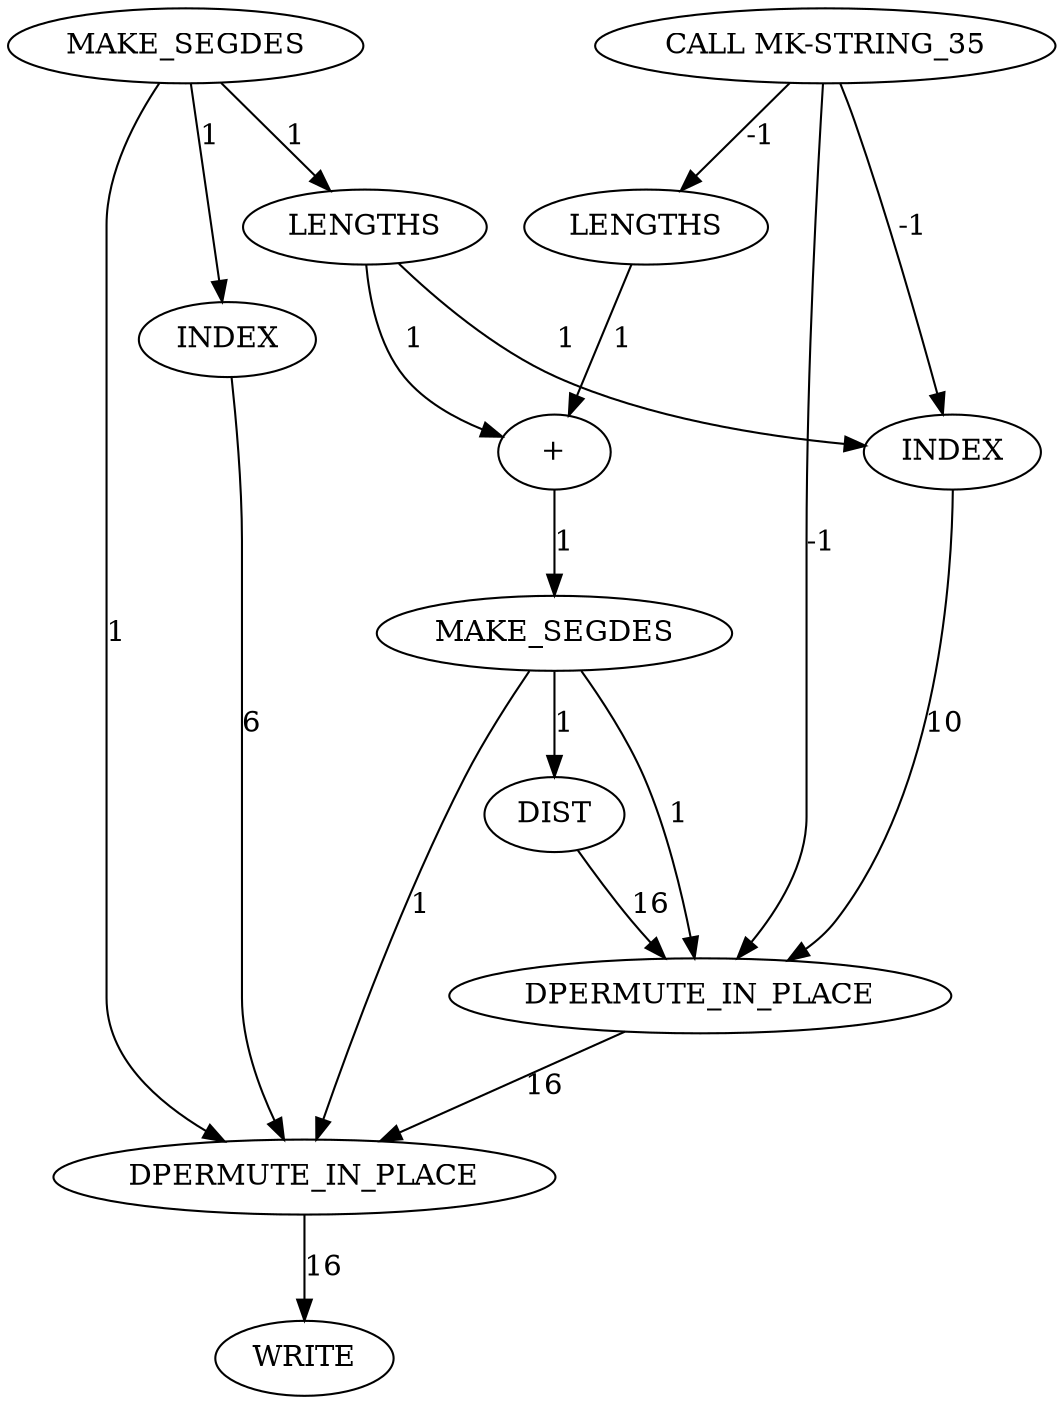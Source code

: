 digraph {
	is_B_INST_5104 [label=DIST cost=43]
	is_B_INST_5098 [label=MAKE_SEGDES cost=43]
	is_B_INST_5093 [label="+" cost=86]
	is_B_INST_5070 [label=INDEX cost=2021]
	is_B_INST_5082 [label=INDEX cost=172]
	is_B_INST_5128 [label=WRITE cost=0]
	is_B_INST_6659 [label=DPERMUTE_IN_PLACE cost=86]
	is_B_INST_5074 [label=LENGTHS cost=43]
	is_B_INST_1095 [label=MAKE_SEGDES cost=13330]
	is_B_INST_6658 [label=DPERMUTE_IN_PLACE cost=258]
	is_B_INST_1098 [label="CALL MK-STRING_35" cost=0]
	is_B_INST_5092 [label=LENGTHS cost=1]
	is_B_INST_5104 -> is_B_INST_6658 [label=16 cost=16]
	is_B_INST_5098 -> is_B_INST_5104 [label=1 cost=1]
	is_B_INST_5098 -> is_B_INST_6658 [label=1 cost=1]
	is_B_INST_5098 -> is_B_INST_6659 [label=1 cost=1]
	is_B_INST_5093 -> is_B_INST_5098 [label=1 cost=1]
	is_B_INST_5070 -> is_B_INST_6659 [label=6 cost=6]
	is_B_INST_5082 -> is_B_INST_6658 [label=10 cost=10]
	is_B_INST_6659 -> is_B_INST_5128 [label=16 cost=16]
	is_B_INST_5074 -> is_B_INST_5082 [label=1 cost=1]
	is_B_INST_5074 -> is_B_INST_5093 [label=1 cost=1]
	is_B_INST_1095 -> is_B_INST_5070 [label=1 cost=1]
	is_B_INST_1095 -> is_B_INST_5074 [label=1 cost=1]
	is_B_INST_1095 -> is_B_INST_6659 [label=1 cost=1]
	is_B_INST_6658 -> is_B_INST_6659 [label=16 cost=16]
	is_B_INST_1098 -> is_B_INST_5082 [label=-1 cost=-1]
	is_B_INST_1098 -> is_B_INST_5092 [label=-1 cost=-1]
	is_B_INST_1098 -> is_B_INST_6658 [label=-1 cost=-1]
	is_B_INST_5092 -> is_B_INST_5093 [label=1 cost=1]
}
